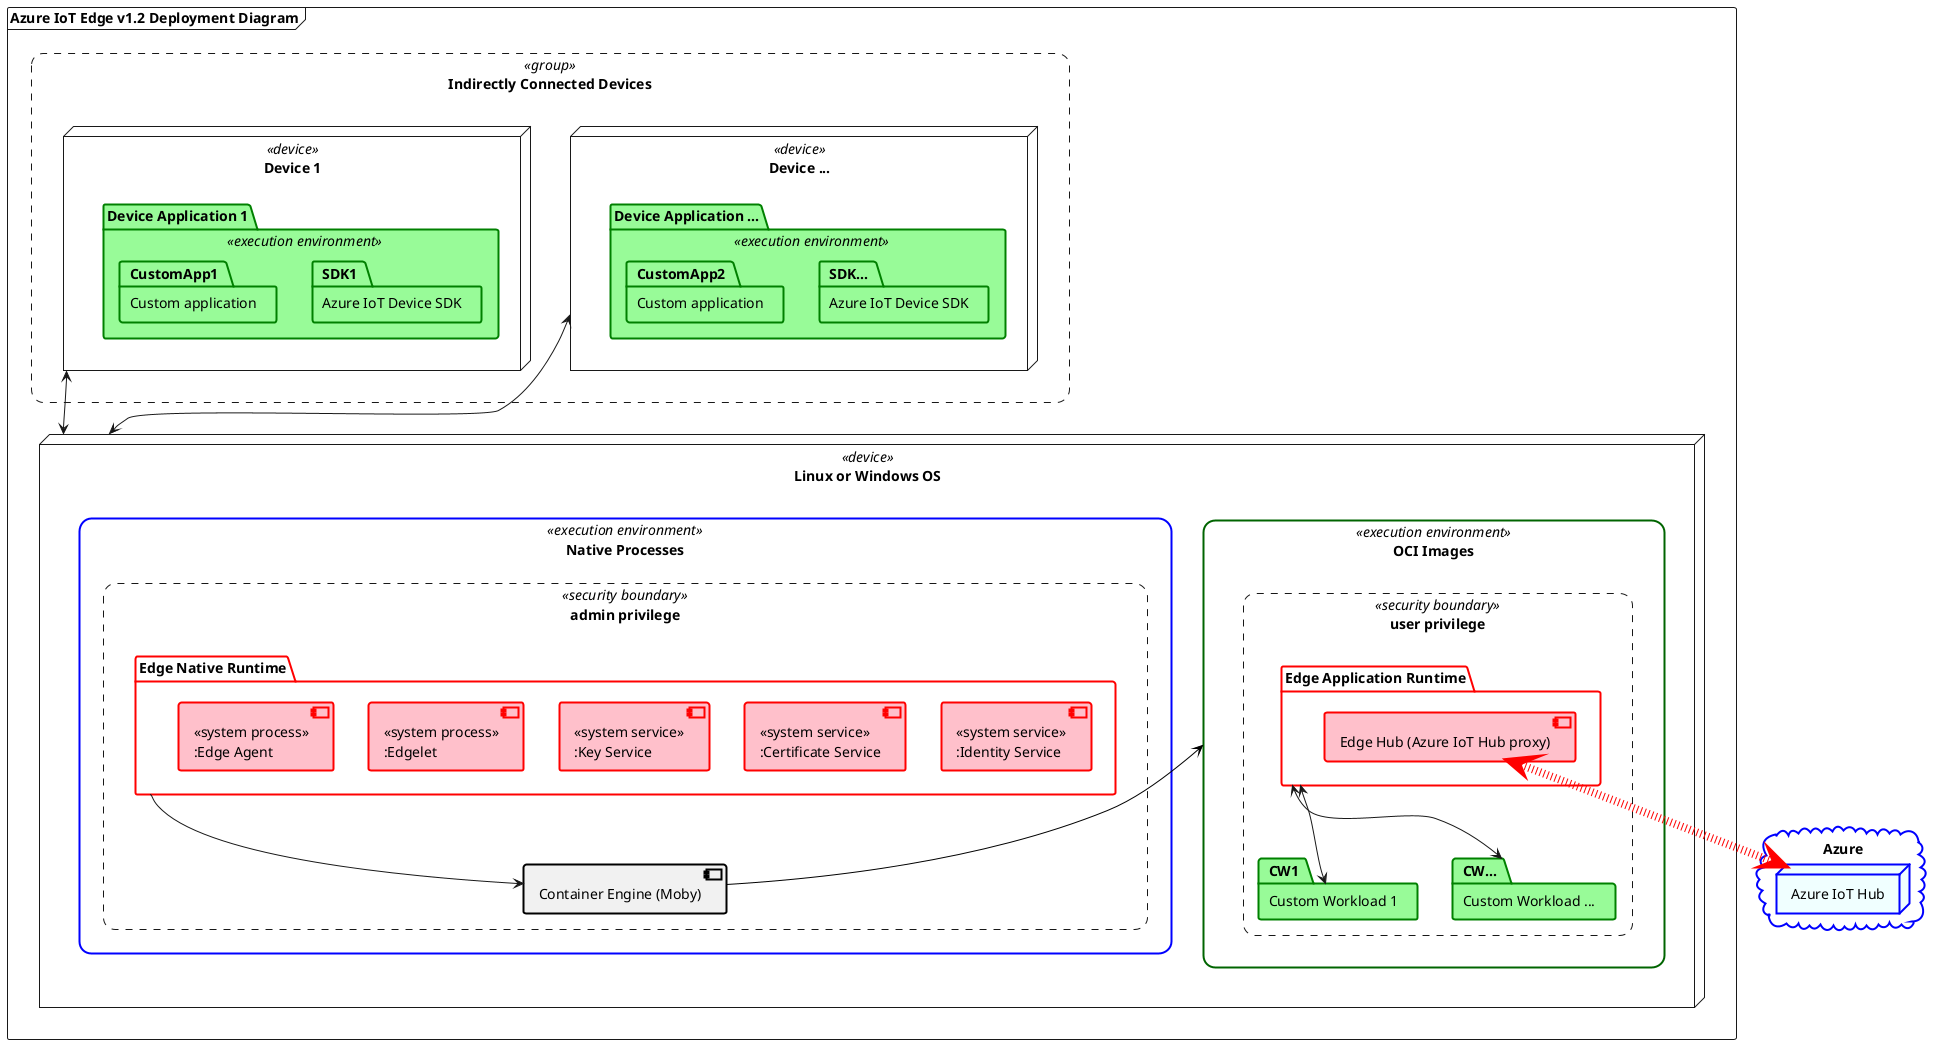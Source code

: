 @startuml

skinparam rectangle {
    roundCorner<<security boundary>> 25
	LineThickness<<security boundary>> 1
	LineColor<<security boundary>> black
	
    roundCorner<<execution environment>> 25
	
    roundCorner<<group>> 25
	LineThickness<<group>> 1
	LineColor<<group>> blue

	LineThickness<<device>> 1
}

' title Azure IoT Edge runtime deployment diagram


'
' Cloud
'
cloud Azure #line:blue;line.bold;text:black { 
	node "Azure IoT Hub" as IoTHub #azure;line:blue;line.bold;text:black {
	}
}


'
' Edge runtime
'
frame "Azure IoT Edge v1.2 Deployment Diagram" {
	node "Linux or Windows OS" <<device>> as host {
		rectangle "OCI Images" <<execution environment>> as OCI #line:darkgreen;line.bold;text:black { 
			rectangle "[user privilege]" <<security boundary>> #line.dashed {
				package "Custom Workload 1" as CW1 #palegreen;line:green;line.bold;text:black
				package "Custom Workload ..." as CW... #palegreen;line:green;line.bold;text:black
		
				package "Edge Application Runtime" as ApplicationRuntime #line:red;line.bold;text:black {
					component "Edge Hub (Azure IoT Hub proxy)" as EdgeHub #pink;line:red;line.bold;text:black {  
					}
				}
			}
		}
		
		rectangle "Native Processes" <<execution environment>> #line:blue;line.bold;text:black { 
			rectangle "[admin privilege]" <<security boundary>> #line.dashed  {
				package "Edge Native Runtime" as NativeRuntime #line:red;line.bold;text:black {
					component "<<system service>>\n:Identity Service" as IS #pink;line:red;line.bold;text:black { 
					}  
					component "<<system service>>\n:Certificate Service" as CS #pink;line:red;line.bold;text:black { 
					}  
					component "<<system service>>\n:Key Service" as KS #pink;line:red;line.bold;text:black { 
					}  
					component "<<system process>>\n:Edgelet" as EdgeD #pink;line:red;line.bold;text:black { 
					}
					component "<<system process>>\n:Edge Agent" as EdgeAgent #pink;line:red;line.bold;text:black { 
					}
				}		
				component "Container Engine (Moby)" as ContainerEngine #line:black;line.bold;text:black {
				}
			}
		}
	}

	'
	' Indirectly connected devices
	'

	rectangle "Indirectly Connected Devices" <<group>> as Devices #line.dashed {
		node "Device ..." <<device>> as Device... {
			package "Device Application ..." <<execution environment>> #palegreen;line:green;line.bold;text:black {
				package "Azure IoT Device SDK" as SDK... #palegreen;line:green;line.bold;text:black {
				}
				package "Custom application" as CustomApp2 #palegreen;line:green;line.bold;text:black {
				}
			}
		}
		node "Device 1" <<device>> as Device1 {
			package "Device Application 1" <<execution environment>> #palegreen;line:green;line.bold;text:black {
				package "Azure IoT Device SDK" as SDK1 #palegreen;line:green;line.bold;text:black {
				}
				package "Custom application" as CustomApp1 #palegreen;line:green;line.bold;text:black {
				}
			}
		}
	}
}


'
' Connections
'

EdgeHub <.[#red,dotted,thickness=8]do.> IoTHub

Device1 <--> host
Device... <--> host

CW1 <-up-> ApplicationRuntime
CW... <-up-> ApplicationRuntime

NativeRuntime -do-> ContainerEngine

ContainerEngine -[#black]up-> OCI 

@enduml
